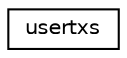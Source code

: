 digraph "Graphical Class Hierarchy"
{
  edge [fontname="Helvetica",fontsize="10",labelfontname="Helvetica",labelfontsize="10"];
  node [fontname="Helvetica",fontsize="10",shape=record];
  rankdir="LR";
  Node0 [label="usertxs",height=0.2,width=0.4,color="black", fillcolor="white", style="filled",URL="$classusertxs.html"];
}
